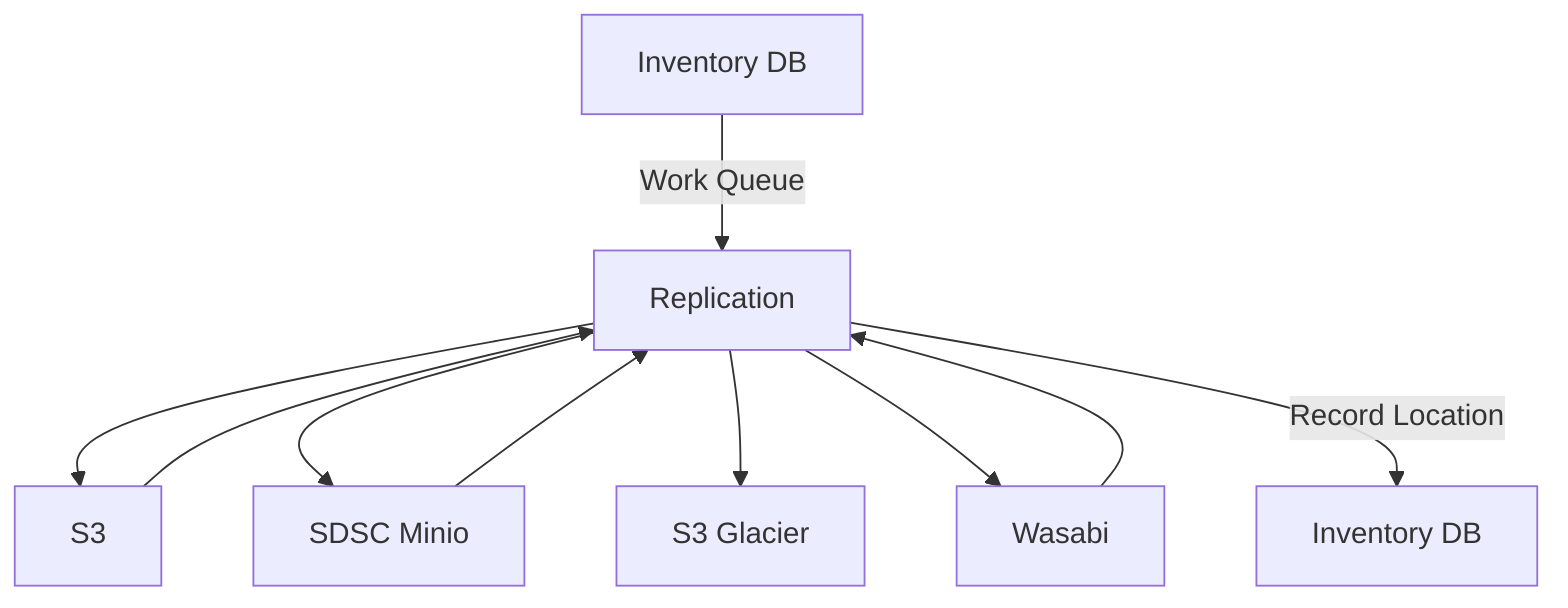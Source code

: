 graph TD
    RDS1[Inventory DB] --> |Work Queue| REP
    REP[Replication] --> S3[S3]
    REP --> SDSC[SDSC Minio]
    REP --> GLACIER[S3 Glacier]
    REP --> WASABI[Wasabi]
    REP --> |Record Location| RDS2[Inventory DB]
    S3 --> REP
    SDSC --> REP
    WASABI --> REP